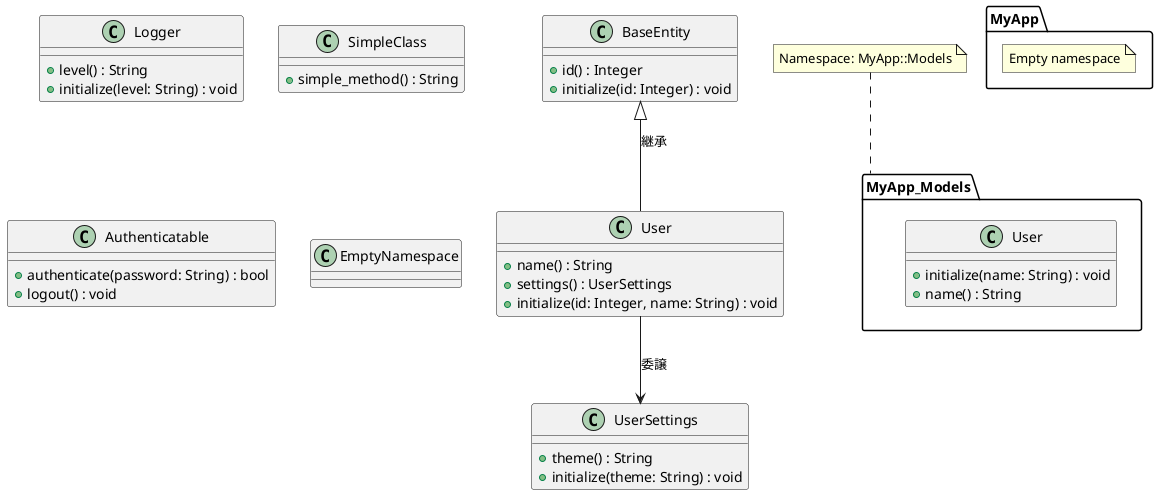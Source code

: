 @startuml
package MyApp_Models {
class User {
    +initialize(name: String) : void
    +name() : String
}
}

class BaseEntity {
    +id() : Integer
    +initialize(id: Integer) : void
}

class User {
    +name() : String
    +settings() : UserSettings
    +initialize(id: Integer, name: String) : void
}

class UserSettings {
    +theme() : String
    +initialize(theme: String) : void
}

class Logger {
    +level() : String
    +initialize(level: String) : void
}

class SimpleClass {
    +simple_method() : String
}

class MyApp {
}

class Authenticatable {
    +authenticate(password: String) : bool
    +logout() : void
}

class EmptyNamespace {
}

package MyApp {
    note "Empty namespace" as N1
}

note top of MyApp_Models : Namespace: MyApp::Models

' 関係性の定義
BaseEntity <|-- User : 継承
User --> UserSettings : 委譲
@enduml
